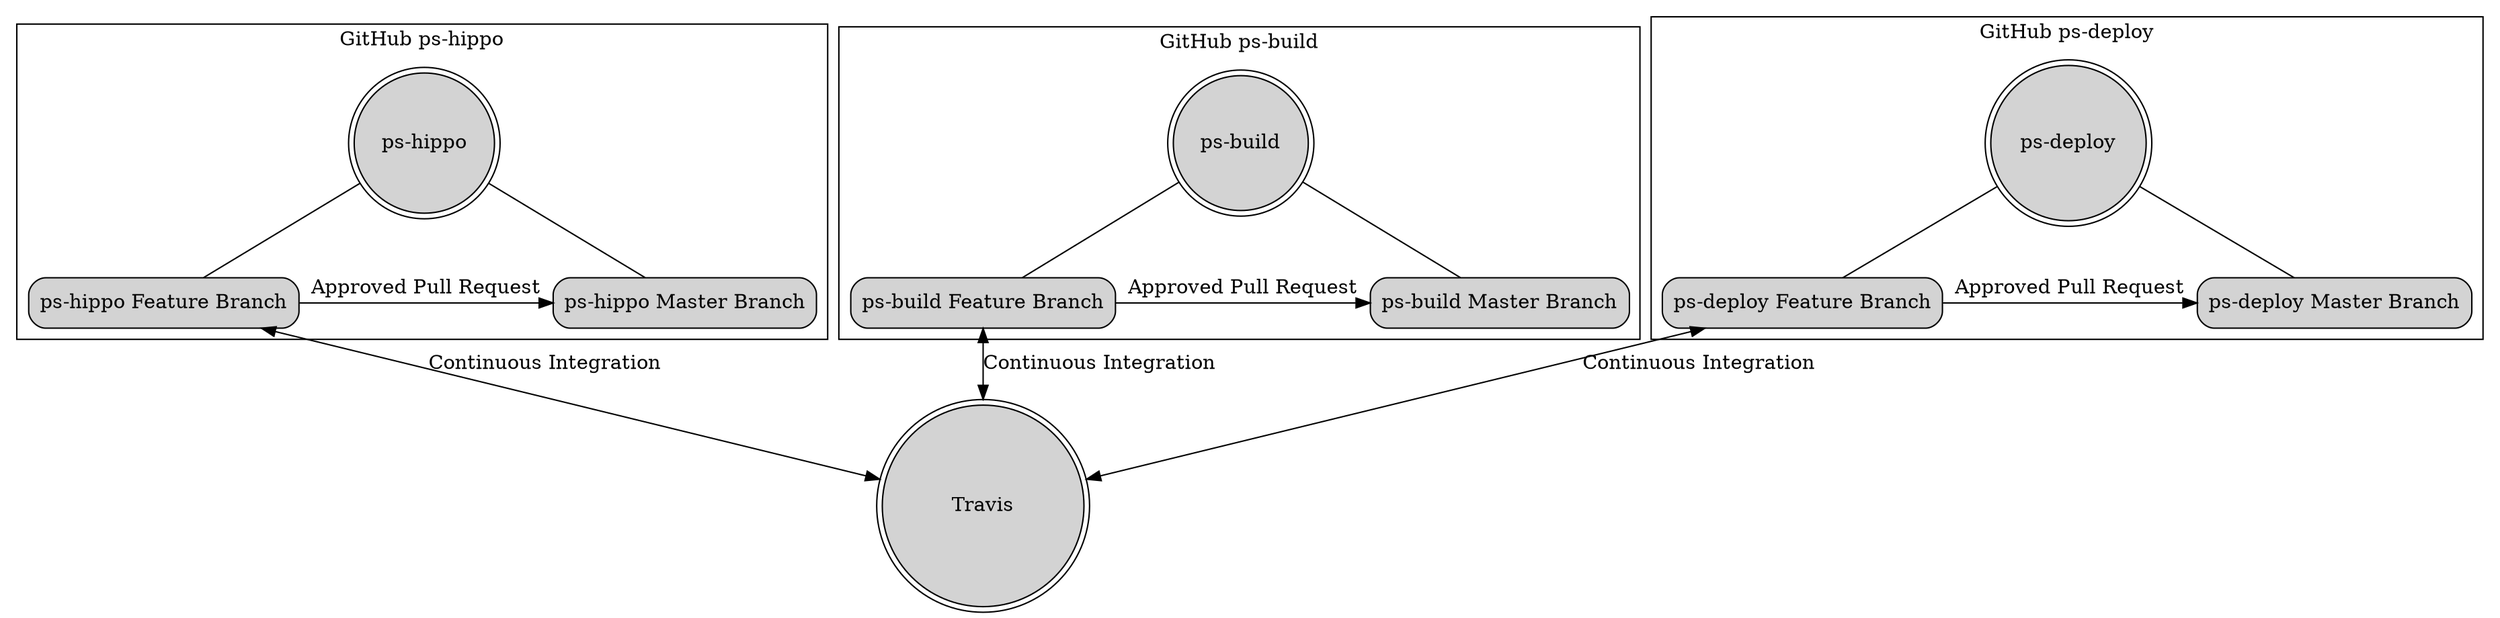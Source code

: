 digraph G {
	layout=dot
	overlap=false
	rank=max

	node [shape=doublecircle, style="filled" ];
	"ps-hippo" "ps-build" "ps-deploy";
	Travis [fixedsize=true, width=2];

	node [shape=circle, style="rounded,filled" ];

	subgraph cluster_github {
		node [shape="circle"]; "ps-hippo";
		node [shape="box"];
		label = "GitHub ps-hippo";

		"ps-hippo" -> { "ps-hippo Feature Branch" "ps-hippo Master Branch" } [dir=none];
		"ps-hippo Feature Branch" -> "ps-hippo Master Branch" [ label = "Approved Pull Request"];
	}

	subgraph cluster_github2 {
		node [shape="circle"]; "ps-build";
		node [shape="box"];
		label = "GitHub ps-build";

		"ps-build" -> { "ps-build Feature Branch" "ps-build Master Branch" } [dir=none];
		"ps-build Feature Branch" -> "ps-build Master Branch" [ label = "Approved Pull Request"];
	}

	subgraph cluster_github3 {
		node [shape="circle"]; "ps-deploy";
		node [shape="box"];
		label = "GitHub ps-deploy";

		"ps-deploy" -> { "ps-deploy Feature Branch" "ps-deploy Master Branch" } [dir=none];
		"ps-deploy Feature Branch" -> "ps-deploy Master Branch" [ label = "Approved Pull Request"];
	}

	"ps-build Feature Branch" -> Travis [ label = "Continuous Integration", dir=both];
	"ps-deploy Feature Branch" -> Travis [ label = "Continuous Integration", dir=both];
	"ps-hippo Feature Branch" -> Travis [ label = "Continuous Integration", dir=both];
}

